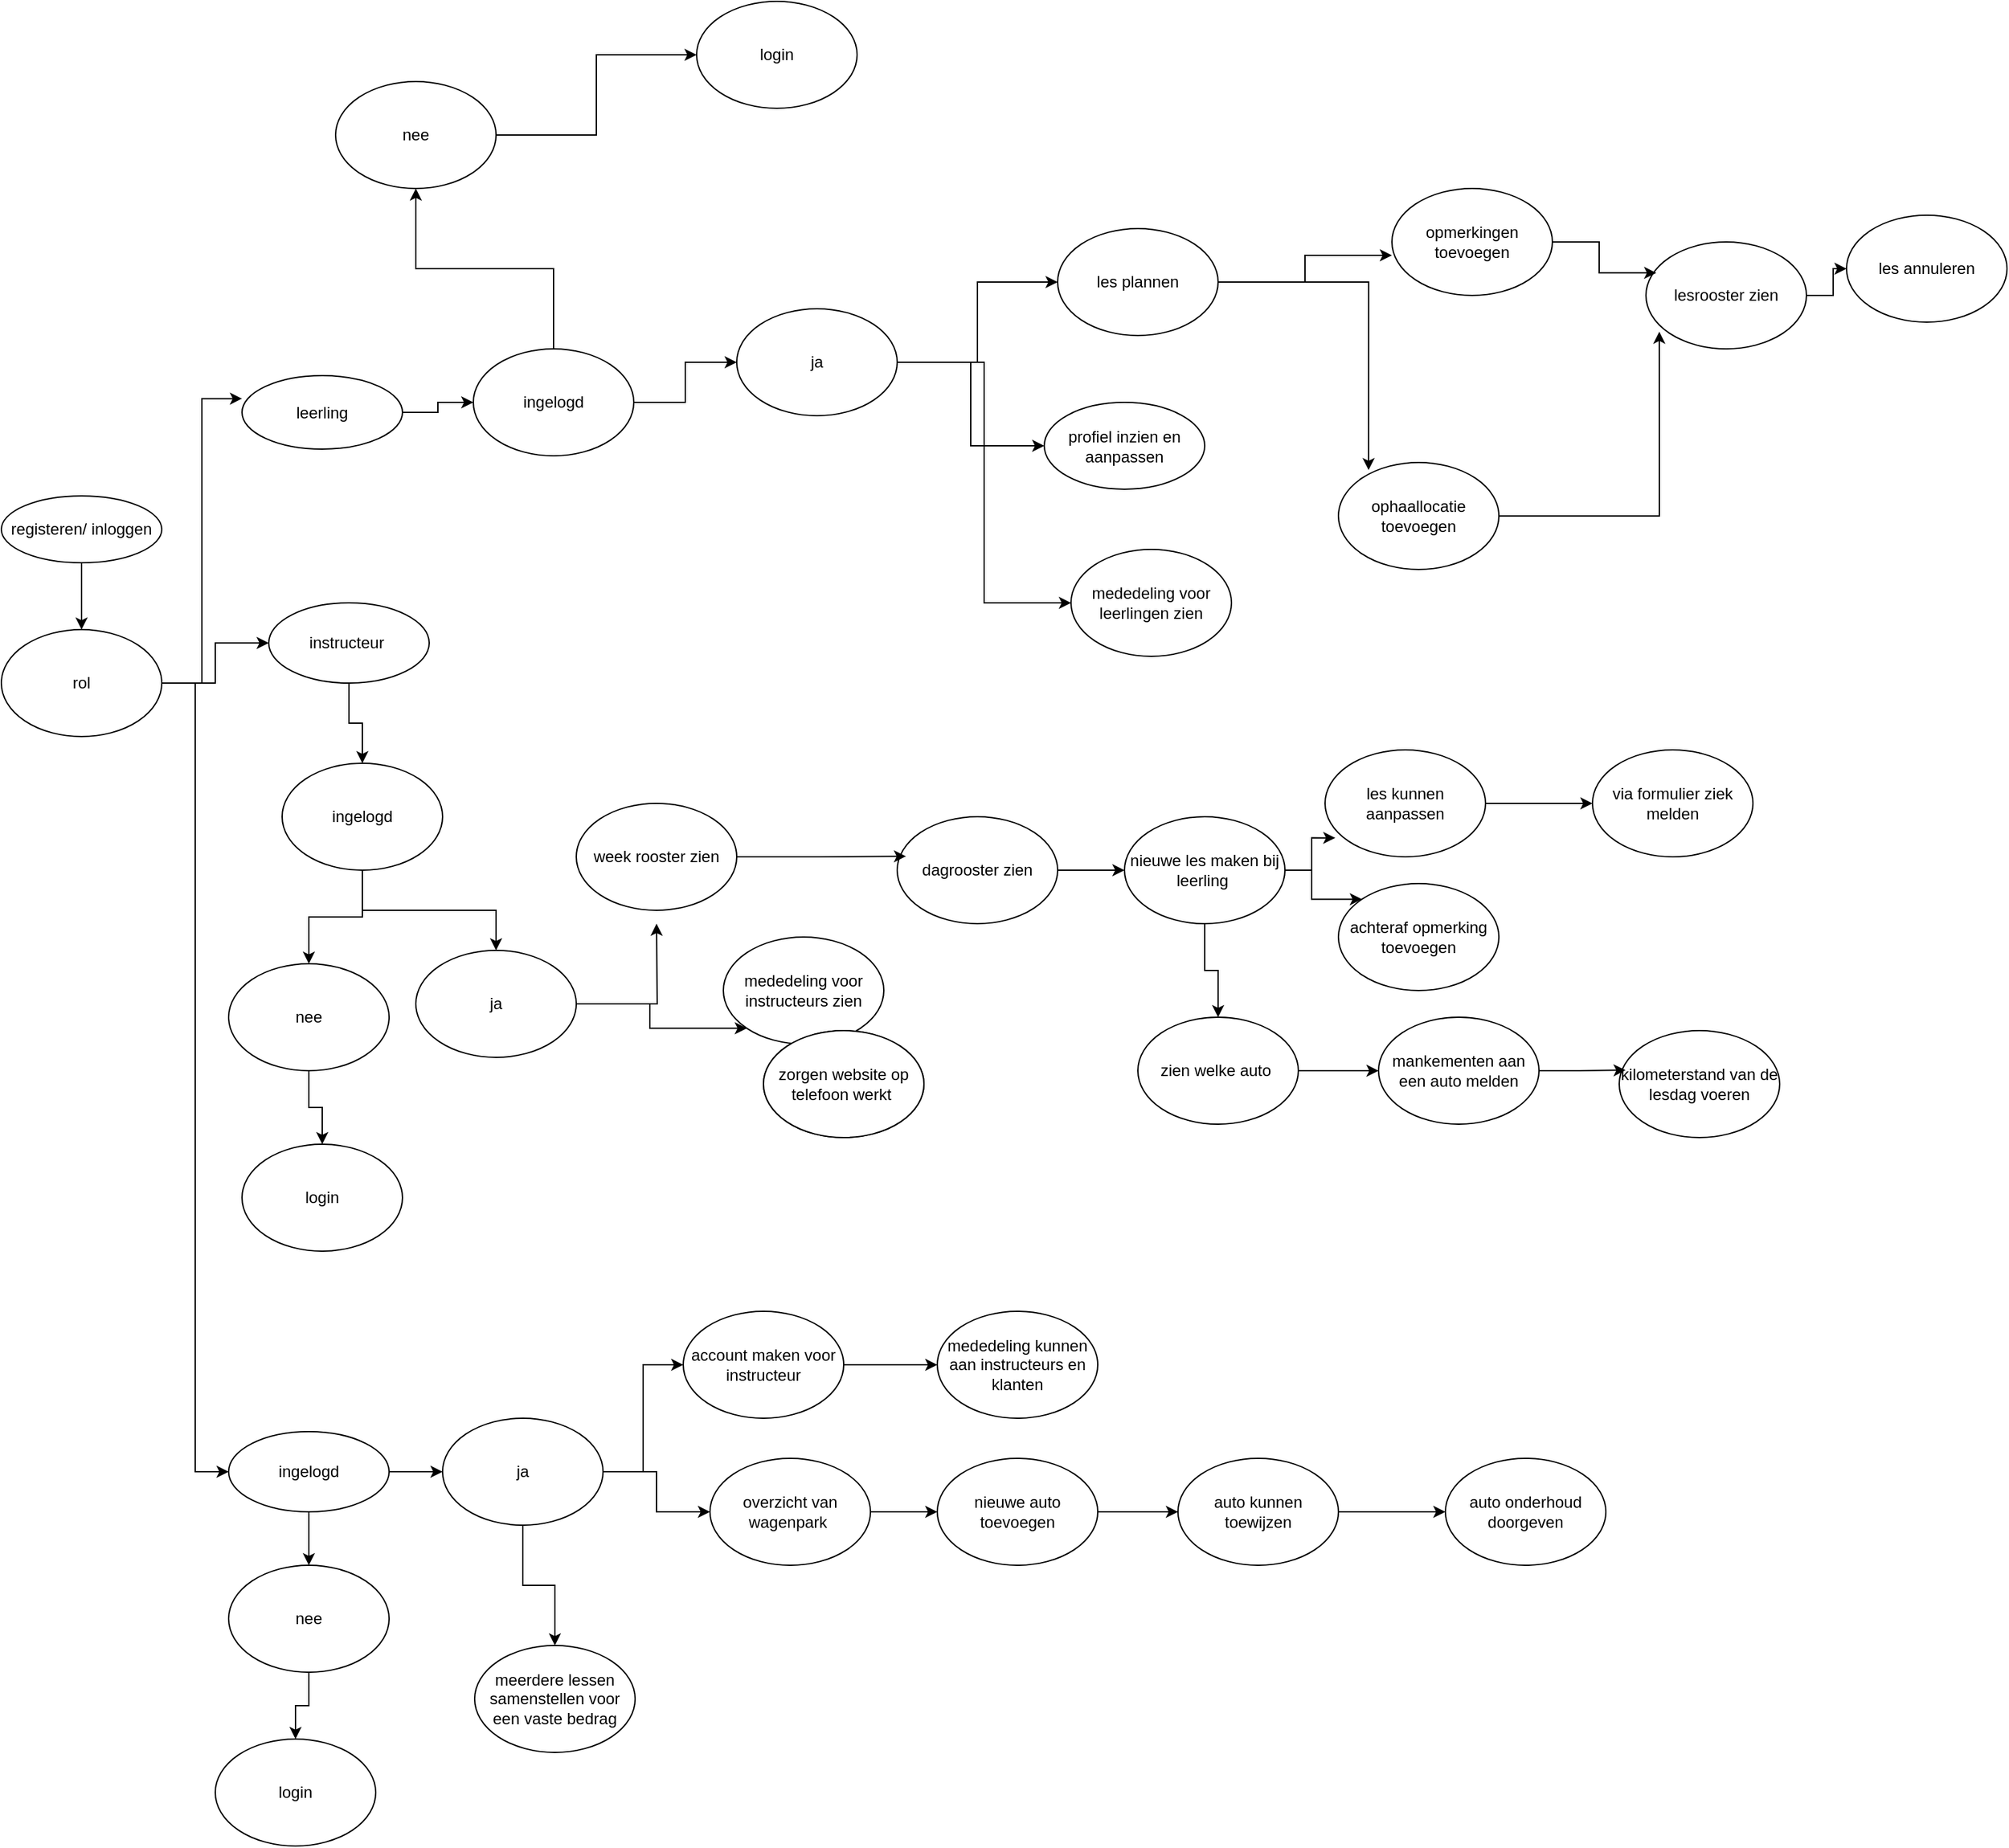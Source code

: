 <mxfile version="26.2.8">
  <diagram name="Pagina-1" id="nYjtSaMc8clSh9dWxDvK">
    <mxGraphModel dx="4144" dy="3481" grid="1" gridSize="10" guides="1" tooltips="1" connect="1" arrows="1" fold="1" page="1" pageScale="1" pageWidth="827" pageHeight="1169" math="0" shadow="0">
      <root>
        <mxCell id="0" />
        <mxCell id="1" parent="0" />
        <mxCell id="jSMgkDj7wUGv6F-tRbi1-3" value="" style="edgeStyle=orthogonalEdgeStyle;rounded=0;orthogonalLoop=1;jettySize=auto;html=1;" edge="1" parent="1" source="jSMgkDj7wUGv6F-tRbi1-1" target="jSMgkDj7wUGv6F-tRbi1-2">
          <mxGeometry relative="1" as="geometry" />
        </mxCell>
        <mxCell id="jSMgkDj7wUGv6F-tRbi1-1" value="registeren/ inloggen" style="ellipse;whiteSpace=wrap;html=1;" vertex="1" parent="1">
          <mxGeometry x="60" y="100" width="120" height="50" as="geometry" />
        </mxCell>
        <mxCell id="jSMgkDj7wUGv6F-tRbi1-7" value="" style="edgeStyle=orthogonalEdgeStyle;rounded=0;orthogonalLoop=1;jettySize=auto;html=1;" edge="1" parent="1" source="jSMgkDj7wUGv6F-tRbi1-2" target="jSMgkDj7wUGv6F-tRbi1-6">
          <mxGeometry relative="1" as="geometry" />
        </mxCell>
        <mxCell id="jSMgkDj7wUGv6F-tRbi1-8" style="edgeStyle=orthogonalEdgeStyle;rounded=0;orthogonalLoop=1;jettySize=auto;html=1;entryX=0;entryY=0.313;entryDx=0;entryDy=0;entryPerimeter=0;" edge="1" parent="1" source="jSMgkDj7wUGv6F-tRbi1-2" target="jSMgkDj7wUGv6F-tRbi1-4">
          <mxGeometry relative="1" as="geometry">
            <mxPoint x="190" y="70" as="targetPoint" />
          </mxGeometry>
        </mxCell>
        <mxCell id="jSMgkDj7wUGv6F-tRbi1-9" style="edgeStyle=orthogonalEdgeStyle;rounded=0;orthogonalLoop=1;jettySize=auto;html=1;entryX=0;entryY=0.5;entryDx=0;entryDy=0;" edge="1" parent="1" source="jSMgkDj7wUGv6F-tRbi1-2" target="jSMgkDj7wUGv6F-tRbi1-5">
          <mxGeometry relative="1" as="geometry" />
        </mxCell>
        <mxCell id="jSMgkDj7wUGv6F-tRbi1-2" value="rol" style="ellipse;whiteSpace=wrap;html=1;" vertex="1" parent="1">
          <mxGeometry x="60" y="200" width="120" height="80" as="geometry" />
        </mxCell>
        <mxCell id="jSMgkDj7wUGv6F-tRbi1-79" value="" style="edgeStyle=orthogonalEdgeStyle;rounded=0;orthogonalLoop=1;jettySize=auto;html=1;" edge="1" parent="1" source="jSMgkDj7wUGv6F-tRbi1-4" target="jSMgkDj7wUGv6F-tRbi1-74">
          <mxGeometry relative="1" as="geometry" />
        </mxCell>
        <mxCell id="jSMgkDj7wUGv6F-tRbi1-4" value="leerling" style="ellipse;whiteSpace=wrap;html=1;" vertex="1" parent="1">
          <mxGeometry x="240" y="10" width="120" height="55" as="geometry" />
        </mxCell>
        <mxCell id="jSMgkDj7wUGv6F-tRbi1-59" value="" style="edgeStyle=orthogonalEdgeStyle;rounded=0;orthogonalLoop=1;jettySize=auto;html=1;" edge="1" parent="1" source="jSMgkDj7wUGv6F-tRbi1-5" target="jSMgkDj7wUGv6F-tRbi1-51">
          <mxGeometry relative="1" as="geometry" />
        </mxCell>
        <mxCell id="jSMgkDj7wUGv6F-tRbi1-89" value="" style="edgeStyle=orthogonalEdgeStyle;rounded=0;orthogonalLoop=1;jettySize=auto;html=1;" edge="1" parent="1" source="jSMgkDj7wUGv6F-tRbi1-5" target="jSMgkDj7wUGv6F-tRbi1-87">
          <mxGeometry relative="1" as="geometry" />
        </mxCell>
        <mxCell id="jSMgkDj7wUGv6F-tRbi1-5" value="ingelogd" style="ellipse;whiteSpace=wrap;html=1;" vertex="1" parent="1">
          <mxGeometry x="230" y="800" width="120" height="60" as="geometry" />
        </mxCell>
        <mxCell id="jSMgkDj7wUGv6F-tRbi1-84" value="" style="edgeStyle=orthogonalEdgeStyle;rounded=0;orthogonalLoop=1;jettySize=auto;html=1;" edge="1" parent="1" source="jSMgkDj7wUGv6F-tRbi1-6" target="jSMgkDj7wUGv6F-tRbi1-80">
          <mxGeometry relative="1" as="geometry" />
        </mxCell>
        <mxCell id="jSMgkDj7wUGv6F-tRbi1-6" value="instructeur&amp;nbsp;" style="ellipse;whiteSpace=wrap;html=1;" vertex="1" parent="1">
          <mxGeometry x="260" y="180" width="120" height="60" as="geometry" />
        </mxCell>
        <mxCell id="jSMgkDj7wUGv6F-tRbi1-10" value="les plannen" style="ellipse;whiteSpace=wrap;html=1;" vertex="1" parent="1">
          <mxGeometry x="850" y="-100" width="120" height="80" as="geometry" />
        </mxCell>
        <mxCell id="jSMgkDj7wUGv6F-tRbi1-11" value="profiel inzien en aanpassen" style="ellipse;whiteSpace=wrap;html=1;" vertex="1" parent="1">
          <mxGeometry x="840" y="30" width="120" height="65" as="geometry" />
        </mxCell>
        <mxCell id="jSMgkDj7wUGv6F-tRbi1-12" value="ophaallocatie toevoegen" style="ellipse;whiteSpace=wrap;html=1;" vertex="1" parent="1">
          <mxGeometry x="1060" y="75" width="120" height="80" as="geometry" />
        </mxCell>
        <mxCell id="jSMgkDj7wUGv6F-tRbi1-13" value="opmerkingen toevoegen" style="ellipse;whiteSpace=wrap;html=1;" vertex="1" parent="1">
          <mxGeometry x="1100" y="-130" width="120" height="80" as="geometry" />
        </mxCell>
        <mxCell id="jSMgkDj7wUGv6F-tRbi1-24" style="edgeStyle=orthogonalEdgeStyle;rounded=0;orthogonalLoop=1;jettySize=auto;html=1;entryX=0;entryY=0.5;entryDx=0;entryDy=0;" edge="1" parent="1" source="jSMgkDj7wUGv6F-tRbi1-14" target="jSMgkDj7wUGv6F-tRbi1-16">
          <mxGeometry relative="1" as="geometry" />
        </mxCell>
        <mxCell id="jSMgkDj7wUGv6F-tRbi1-14" value="lesrooster zien" style="ellipse;whiteSpace=wrap;html=1;" vertex="1" parent="1">
          <mxGeometry x="1290" y="-90" width="120" height="80" as="geometry" />
        </mxCell>
        <mxCell id="jSMgkDj7wUGv6F-tRbi1-15" value="mededeling voor leerlingen zien" style="ellipse;whiteSpace=wrap;html=1;" vertex="1" parent="1">
          <mxGeometry x="860" y="140" width="120" height="80" as="geometry" />
        </mxCell>
        <mxCell id="jSMgkDj7wUGv6F-tRbi1-16" value="les annuleren" style="ellipse;whiteSpace=wrap;html=1;" vertex="1" parent="1">
          <mxGeometry x="1440" y="-110" width="120" height="80" as="geometry" />
        </mxCell>
        <mxCell id="jSMgkDj7wUGv6F-tRbi1-20" style="edgeStyle=orthogonalEdgeStyle;rounded=0;orthogonalLoop=1;jettySize=auto;html=1;entryX=0.188;entryY=0.071;entryDx=0;entryDy=0;entryPerimeter=0;" edge="1" parent="1" source="jSMgkDj7wUGv6F-tRbi1-10" target="jSMgkDj7wUGv6F-tRbi1-12">
          <mxGeometry relative="1" as="geometry" />
        </mxCell>
        <mxCell id="jSMgkDj7wUGv6F-tRbi1-21" style="edgeStyle=orthogonalEdgeStyle;rounded=0;orthogonalLoop=1;jettySize=auto;html=1;entryX=0;entryY=0.625;entryDx=0;entryDy=0;entryPerimeter=0;" edge="1" parent="1" source="jSMgkDj7wUGv6F-tRbi1-10" target="jSMgkDj7wUGv6F-tRbi1-13">
          <mxGeometry relative="1" as="geometry" />
        </mxCell>
        <mxCell id="jSMgkDj7wUGv6F-tRbi1-22" style="edgeStyle=orthogonalEdgeStyle;rounded=0;orthogonalLoop=1;jettySize=auto;html=1;entryX=0.083;entryY=0.839;entryDx=0;entryDy=0;entryPerimeter=0;" edge="1" parent="1" source="jSMgkDj7wUGv6F-tRbi1-12" target="jSMgkDj7wUGv6F-tRbi1-14">
          <mxGeometry relative="1" as="geometry" />
        </mxCell>
        <mxCell id="jSMgkDj7wUGv6F-tRbi1-23" style="edgeStyle=orthogonalEdgeStyle;rounded=0;orthogonalLoop=1;jettySize=auto;html=1;entryX=0.064;entryY=0.289;entryDx=0;entryDy=0;entryPerimeter=0;" edge="1" parent="1" source="jSMgkDj7wUGv6F-tRbi1-13" target="jSMgkDj7wUGv6F-tRbi1-14">
          <mxGeometry relative="1" as="geometry" />
        </mxCell>
        <mxCell id="jSMgkDj7wUGv6F-tRbi1-25" value="achteraf opmerking toevoegen" style="ellipse;whiteSpace=wrap;html=1;" vertex="1" parent="1">
          <mxGeometry x="1060" y="390" width="120" height="80" as="geometry" />
        </mxCell>
        <mxCell id="jSMgkDj7wUGv6F-tRbi1-42" style="edgeStyle=orthogonalEdgeStyle;rounded=0;orthogonalLoop=1;jettySize=auto;html=1;entryX=0.5;entryY=0;entryDx=0;entryDy=0;" edge="1" parent="1" source="jSMgkDj7wUGv6F-tRbi1-26" target="jSMgkDj7wUGv6F-tRbi1-32">
          <mxGeometry relative="1" as="geometry" />
        </mxCell>
        <mxCell id="jSMgkDj7wUGv6F-tRbi1-44" style="edgeStyle=orthogonalEdgeStyle;rounded=0;orthogonalLoop=1;jettySize=auto;html=1;entryX=0;entryY=0;entryDx=0;entryDy=0;" edge="1" parent="1" source="jSMgkDj7wUGv6F-tRbi1-26" target="jSMgkDj7wUGv6F-tRbi1-25">
          <mxGeometry relative="1" as="geometry" />
        </mxCell>
        <mxCell id="jSMgkDj7wUGv6F-tRbi1-26" value="nieuwe les maken bij leerling&amp;nbsp;" style="ellipse;whiteSpace=wrap;html=1;" vertex="1" parent="1">
          <mxGeometry x="900" y="340" width="120" height="80" as="geometry" />
        </mxCell>
        <mxCell id="jSMgkDj7wUGv6F-tRbi1-41" style="edgeStyle=orthogonalEdgeStyle;rounded=0;orthogonalLoop=1;jettySize=auto;html=1;entryX=0;entryY=0.5;entryDx=0;entryDy=0;" edge="1" parent="1" source="jSMgkDj7wUGv6F-tRbi1-27" target="jSMgkDj7wUGv6F-tRbi1-26">
          <mxGeometry relative="1" as="geometry" />
        </mxCell>
        <mxCell id="jSMgkDj7wUGv6F-tRbi1-27" value="dagrooster zien" style="ellipse;whiteSpace=wrap;html=1;" vertex="1" parent="1">
          <mxGeometry x="730" y="340" width="120" height="80" as="geometry" />
        </mxCell>
        <mxCell id="jSMgkDj7wUGv6F-tRbi1-28" value="mededeling voor instructeurs zien" style="ellipse;whiteSpace=wrap;html=1;" vertex="1" parent="1">
          <mxGeometry x="600" y="430" width="120" height="80" as="geometry" />
        </mxCell>
        <mxCell id="jSMgkDj7wUGv6F-tRbi1-47" style="edgeStyle=orthogonalEdgeStyle;rounded=0;orthogonalLoop=1;jettySize=auto;html=1;exitX=1;exitY=0.5;exitDx=0;exitDy=0;" edge="1" parent="1" source="jSMgkDj7wUGv6F-tRbi1-29" target="jSMgkDj7wUGv6F-tRbi1-31">
          <mxGeometry relative="1" as="geometry" />
        </mxCell>
        <mxCell id="jSMgkDj7wUGv6F-tRbi1-29" value="les kunnen aanpassen" style="ellipse;whiteSpace=wrap;html=1;" vertex="1" parent="1">
          <mxGeometry x="1050" y="290" width="120" height="80" as="geometry" />
        </mxCell>
        <mxCell id="jSMgkDj7wUGv6F-tRbi1-30" value="week rooster zien" style="ellipse;whiteSpace=wrap;html=1;" vertex="1" parent="1">
          <mxGeometry x="490" y="330" width="120" height="80" as="geometry" />
        </mxCell>
        <mxCell id="jSMgkDj7wUGv6F-tRbi1-31" value="via formulier ziek melden" style="ellipse;whiteSpace=wrap;html=1;" vertex="1" parent="1">
          <mxGeometry x="1250" y="290" width="120" height="80" as="geometry" />
        </mxCell>
        <mxCell id="jSMgkDj7wUGv6F-tRbi1-46" style="edgeStyle=orthogonalEdgeStyle;rounded=0;orthogonalLoop=1;jettySize=auto;html=1;entryX=0;entryY=0.5;entryDx=0;entryDy=0;" edge="1" parent="1" source="jSMgkDj7wUGv6F-tRbi1-32" target="jSMgkDj7wUGv6F-tRbi1-33">
          <mxGeometry relative="1" as="geometry" />
        </mxCell>
        <mxCell id="jSMgkDj7wUGv6F-tRbi1-32" value="zien welke auto&amp;nbsp;" style="ellipse;whiteSpace=wrap;html=1;" vertex="1" parent="1">
          <mxGeometry x="910" y="490" width="120" height="80" as="geometry" />
        </mxCell>
        <mxCell id="jSMgkDj7wUGv6F-tRbi1-33" value="mankementen aan een auto melden" style="ellipse;whiteSpace=wrap;html=1;" vertex="1" parent="1">
          <mxGeometry x="1090" y="490" width="120" height="80" as="geometry" />
        </mxCell>
        <mxCell id="jSMgkDj7wUGv6F-tRbi1-34" value="kilometerstand van de lesdag voeren" style="ellipse;whiteSpace=wrap;html=1;" vertex="1" parent="1">
          <mxGeometry x="1270" y="500" width="120" height="80" as="geometry" />
        </mxCell>
        <mxCell id="jSMgkDj7wUGv6F-tRbi1-38" style="edgeStyle=orthogonalEdgeStyle;rounded=0;orthogonalLoop=1;jettySize=auto;html=1;" edge="1" parent="1" source="jSMgkDj7wUGv6F-tRbi1-35">
          <mxGeometry relative="1" as="geometry">
            <mxPoint x="550.0" y="420" as="targetPoint" />
          </mxGeometry>
        </mxCell>
        <mxCell id="jSMgkDj7wUGv6F-tRbi1-39" style="edgeStyle=orthogonalEdgeStyle;rounded=0;orthogonalLoop=1;jettySize=auto;html=1;entryX=0;entryY=1;entryDx=0;entryDy=0;" edge="1" parent="1" source="jSMgkDj7wUGv6F-tRbi1-35" target="jSMgkDj7wUGv6F-tRbi1-28">
          <mxGeometry relative="1" as="geometry" />
        </mxCell>
        <mxCell id="jSMgkDj7wUGv6F-tRbi1-35" value="ja" style="ellipse;whiteSpace=wrap;html=1;" vertex="1" parent="1">
          <mxGeometry x="370" y="440" width="120" height="80" as="geometry" />
        </mxCell>
        <mxCell id="jSMgkDj7wUGv6F-tRbi1-40" style="edgeStyle=orthogonalEdgeStyle;rounded=0;orthogonalLoop=1;jettySize=auto;html=1;entryX=0.055;entryY=0.37;entryDx=0;entryDy=0;entryPerimeter=0;" edge="1" parent="1" source="jSMgkDj7wUGv6F-tRbi1-30" target="jSMgkDj7wUGv6F-tRbi1-27">
          <mxGeometry relative="1" as="geometry" />
        </mxCell>
        <mxCell id="jSMgkDj7wUGv6F-tRbi1-43" style="edgeStyle=orthogonalEdgeStyle;rounded=0;orthogonalLoop=1;jettySize=auto;html=1;exitX=1;exitY=0.5;exitDx=0;exitDy=0;entryX=0.064;entryY=0.823;entryDx=0;entryDy=0;entryPerimeter=0;" edge="1" parent="1" source="jSMgkDj7wUGv6F-tRbi1-26" target="jSMgkDj7wUGv6F-tRbi1-29">
          <mxGeometry relative="1" as="geometry" />
        </mxCell>
        <mxCell id="jSMgkDj7wUGv6F-tRbi1-48" style="edgeStyle=orthogonalEdgeStyle;rounded=0;orthogonalLoop=1;jettySize=auto;html=1;entryX=0.04;entryY=0.37;entryDx=0;entryDy=0;entryPerimeter=0;" edge="1" parent="1" source="jSMgkDj7wUGv6F-tRbi1-33" target="jSMgkDj7wUGv6F-tRbi1-34">
          <mxGeometry relative="1" as="geometry" />
        </mxCell>
        <mxCell id="jSMgkDj7wUGv6F-tRbi1-62" value="" style="edgeStyle=orthogonalEdgeStyle;rounded=0;orthogonalLoop=1;jettySize=auto;html=1;" edge="1" parent="1" source="jSMgkDj7wUGv6F-tRbi1-49" target="jSMgkDj7wUGv6F-tRbi1-53">
          <mxGeometry relative="1" as="geometry" />
        </mxCell>
        <mxCell id="jSMgkDj7wUGv6F-tRbi1-49" value="account maken voor instructeur" style="ellipse;whiteSpace=wrap;html=1;" vertex="1" parent="1">
          <mxGeometry x="570" y="710" width="120" height="80" as="geometry" />
        </mxCell>
        <mxCell id="jSMgkDj7wUGv6F-tRbi1-50" value="algemene voorwaarden publiceren" style="ellipse;whiteSpace=wrap;html=1;" vertex="1" parent="1">
          <mxGeometry x="630" y="500" width="120" height="80" as="geometry" />
        </mxCell>
        <mxCell id="jSMgkDj7wUGv6F-tRbi1-60" value="" style="edgeStyle=orthogonalEdgeStyle;rounded=0;orthogonalLoop=1;jettySize=auto;html=1;" edge="1" parent="1" source="jSMgkDj7wUGv6F-tRbi1-51" target="jSMgkDj7wUGv6F-tRbi1-54">
          <mxGeometry relative="1" as="geometry" />
        </mxCell>
        <mxCell id="jSMgkDj7wUGv6F-tRbi1-61" style="edgeStyle=orthogonalEdgeStyle;rounded=0;orthogonalLoop=1;jettySize=auto;html=1;" edge="1" parent="1" source="jSMgkDj7wUGv6F-tRbi1-51" target="jSMgkDj7wUGv6F-tRbi1-49">
          <mxGeometry relative="1" as="geometry" />
        </mxCell>
        <mxCell id="jSMgkDj7wUGv6F-tRbi1-66" value="" style="edgeStyle=orthogonalEdgeStyle;rounded=0;orthogonalLoop=1;jettySize=auto;html=1;" edge="1" parent="1" source="jSMgkDj7wUGv6F-tRbi1-51" target="jSMgkDj7wUGv6F-tRbi1-58">
          <mxGeometry relative="1" as="geometry" />
        </mxCell>
        <mxCell id="jSMgkDj7wUGv6F-tRbi1-51" value="ja" style="ellipse;whiteSpace=wrap;html=1;" vertex="1" parent="1">
          <mxGeometry x="390" y="790" width="120" height="80" as="geometry" />
        </mxCell>
        <mxCell id="jSMgkDj7wUGv6F-tRbi1-52" value="zorgen website op telefoon werkt&amp;nbsp;" style="ellipse;whiteSpace=wrap;html=1;" vertex="1" parent="1">
          <mxGeometry x="630" y="500" width="120" height="80" as="geometry" />
        </mxCell>
        <mxCell id="jSMgkDj7wUGv6F-tRbi1-53" value="mededeling kunnen aan instructeurs en klanten" style="ellipse;whiteSpace=wrap;html=1;" vertex="1" parent="1">
          <mxGeometry x="760" y="710" width="120" height="80" as="geometry" />
        </mxCell>
        <mxCell id="jSMgkDj7wUGv6F-tRbi1-63" value="" style="edgeStyle=orthogonalEdgeStyle;rounded=0;orthogonalLoop=1;jettySize=auto;html=1;" edge="1" parent="1" source="jSMgkDj7wUGv6F-tRbi1-54" target="jSMgkDj7wUGv6F-tRbi1-56">
          <mxGeometry relative="1" as="geometry" />
        </mxCell>
        <mxCell id="jSMgkDj7wUGv6F-tRbi1-54" value="overzicht van wagenpark&amp;nbsp;" style="ellipse;whiteSpace=wrap;html=1;" vertex="1" parent="1">
          <mxGeometry x="590" y="820" width="120" height="80" as="geometry" />
        </mxCell>
        <mxCell id="jSMgkDj7wUGv6F-tRbi1-65" value="" style="edgeStyle=orthogonalEdgeStyle;rounded=0;orthogonalLoop=1;jettySize=auto;html=1;" edge="1" parent="1" source="jSMgkDj7wUGv6F-tRbi1-55" target="jSMgkDj7wUGv6F-tRbi1-57">
          <mxGeometry relative="1" as="geometry" />
        </mxCell>
        <mxCell id="jSMgkDj7wUGv6F-tRbi1-55" value="auto kunnen toewijzen" style="ellipse;whiteSpace=wrap;html=1;" vertex="1" parent="1">
          <mxGeometry x="940" y="820" width="120" height="80" as="geometry" />
        </mxCell>
        <mxCell id="jSMgkDj7wUGv6F-tRbi1-64" value="" style="edgeStyle=orthogonalEdgeStyle;rounded=0;orthogonalLoop=1;jettySize=auto;html=1;" edge="1" parent="1" source="jSMgkDj7wUGv6F-tRbi1-56" target="jSMgkDj7wUGv6F-tRbi1-55">
          <mxGeometry relative="1" as="geometry" />
        </mxCell>
        <mxCell id="jSMgkDj7wUGv6F-tRbi1-56" value="nieuwe auto toevoegen" style="ellipse;whiteSpace=wrap;html=1;" vertex="1" parent="1">
          <mxGeometry x="760" y="820" width="120" height="80" as="geometry" />
        </mxCell>
        <mxCell id="jSMgkDj7wUGv6F-tRbi1-57" value="auto onderhoud doorgeven" style="ellipse;whiteSpace=wrap;html=1;" vertex="1" parent="1">
          <mxGeometry x="1140" y="820" width="120" height="80" as="geometry" />
        </mxCell>
        <mxCell id="jSMgkDj7wUGv6F-tRbi1-58" value="meerdere lessen samenstellen voor een vaste bedrag" style="ellipse;whiteSpace=wrap;html=1;" vertex="1" parent="1">
          <mxGeometry x="414" y="960" width="120" height="80" as="geometry" />
        </mxCell>
        <mxCell id="jSMgkDj7wUGv6F-tRbi1-69" value="" style="edgeStyle=orthogonalEdgeStyle;rounded=0;orthogonalLoop=1;jettySize=auto;html=1;" edge="1" parent="1" source="jSMgkDj7wUGv6F-tRbi1-67" target="jSMgkDj7wUGv6F-tRbi1-11">
          <mxGeometry relative="1" as="geometry" />
        </mxCell>
        <mxCell id="jSMgkDj7wUGv6F-tRbi1-71" style="edgeStyle=orthogonalEdgeStyle;rounded=0;orthogonalLoop=1;jettySize=auto;html=1;entryX=0;entryY=0.5;entryDx=0;entryDy=0;" edge="1" parent="1" source="jSMgkDj7wUGv6F-tRbi1-67" target="jSMgkDj7wUGv6F-tRbi1-10">
          <mxGeometry relative="1" as="geometry" />
        </mxCell>
        <mxCell id="jSMgkDj7wUGv6F-tRbi1-72" style="edgeStyle=orthogonalEdgeStyle;rounded=0;orthogonalLoop=1;jettySize=auto;html=1;entryX=0;entryY=0.5;entryDx=0;entryDy=0;" edge="1" parent="1" source="jSMgkDj7wUGv6F-tRbi1-67" target="jSMgkDj7wUGv6F-tRbi1-15">
          <mxGeometry relative="1" as="geometry" />
        </mxCell>
        <mxCell id="jSMgkDj7wUGv6F-tRbi1-67" value="ja" style="ellipse;whiteSpace=wrap;html=1;" vertex="1" parent="1">
          <mxGeometry x="610" y="-40" width="120" height="80" as="geometry" />
        </mxCell>
        <mxCell id="jSMgkDj7wUGv6F-tRbi1-78" value="" style="edgeStyle=orthogonalEdgeStyle;rounded=0;orthogonalLoop=1;jettySize=auto;html=1;" edge="1" parent="1" source="jSMgkDj7wUGv6F-tRbi1-73" target="jSMgkDj7wUGv6F-tRbi1-77">
          <mxGeometry relative="1" as="geometry" />
        </mxCell>
        <mxCell id="jSMgkDj7wUGv6F-tRbi1-73" value="nee" style="ellipse;whiteSpace=wrap;html=1;" vertex="1" parent="1">
          <mxGeometry x="310" y="-210" width="120" height="80" as="geometry" />
        </mxCell>
        <mxCell id="jSMgkDj7wUGv6F-tRbi1-75" value="" style="edgeStyle=orthogonalEdgeStyle;rounded=0;orthogonalLoop=1;jettySize=auto;html=1;" edge="1" parent="1" source="jSMgkDj7wUGv6F-tRbi1-74" target="jSMgkDj7wUGv6F-tRbi1-67">
          <mxGeometry relative="1" as="geometry" />
        </mxCell>
        <mxCell id="jSMgkDj7wUGv6F-tRbi1-76" value="" style="edgeStyle=orthogonalEdgeStyle;rounded=0;orthogonalLoop=1;jettySize=auto;html=1;" edge="1" parent="1" source="jSMgkDj7wUGv6F-tRbi1-74" target="jSMgkDj7wUGv6F-tRbi1-73">
          <mxGeometry relative="1" as="geometry" />
        </mxCell>
        <mxCell id="jSMgkDj7wUGv6F-tRbi1-74" value="ingelogd" style="ellipse;whiteSpace=wrap;html=1;" vertex="1" parent="1">
          <mxGeometry x="413" y="-10" width="120" height="80" as="geometry" />
        </mxCell>
        <mxCell id="jSMgkDj7wUGv6F-tRbi1-77" value="login" style="ellipse;whiteSpace=wrap;html=1;" vertex="1" parent="1">
          <mxGeometry x="580" y="-270" width="120" height="80" as="geometry" />
        </mxCell>
        <mxCell id="jSMgkDj7wUGv6F-tRbi1-82" value="" style="edgeStyle=orthogonalEdgeStyle;rounded=0;orthogonalLoop=1;jettySize=auto;html=1;" edge="1" parent="1" source="jSMgkDj7wUGv6F-tRbi1-80" target="jSMgkDj7wUGv6F-tRbi1-81">
          <mxGeometry relative="1" as="geometry" />
        </mxCell>
        <mxCell id="jSMgkDj7wUGv6F-tRbi1-83" style="edgeStyle=orthogonalEdgeStyle;rounded=0;orthogonalLoop=1;jettySize=auto;html=1;" edge="1" parent="1" source="jSMgkDj7wUGv6F-tRbi1-80" target="jSMgkDj7wUGv6F-tRbi1-35">
          <mxGeometry relative="1" as="geometry" />
        </mxCell>
        <mxCell id="jSMgkDj7wUGv6F-tRbi1-80" value="ingelogd" style="ellipse;whiteSpace=wrap;html=1;" vertex="1" parent="1">
          <mxGeometry x="270" y="300" width="120" height="80" as="geometry" />
        </mxCell>
        <mxCell id="jSMgkDj7wUGv6F-tRbi1-86" value="" style="edgeStyle=orthogonalEdgeStyle;rounded=0;orthogonalLoop=1;jettySize=auto;html=1;" edge="1" parent="1" source="jSMgkDj7wUGv6F-tRbi1-81" target="jSMgkDj7wUGv6F-tRbi1-85">
          <mxGeometry relative="1" as="geometry" />
        </mxCell>
        <mxCell id="jSMgkDj7wUGv6F-tRbi1-81" value="nee" style="ellipse;whiteSpace=wrap;html=1;" vertex="1" parent="1">
          <mxGeometry x="230" y="450" width="120" height="80" as="geometry" />
        </mxCell>
        <mxCell id="jSMgkDj7wUGv6F-tRbi1-85" value="login" style="ellipse;whiteSpace=wrap;html=1;" vertex="1" parent="1">
          <mxGeometry x="240" y="585" width="120" height="80" as="geometry" />
        </mxCell>
        <mxCell id="jSMgkDj7wUGv6F-tRbi1-90" value="" style="edgeStyle=orthogonalEdgeStyle;rounded=0;orthogonalLoop=1;jettySize=auto;html=1;" edge="1" parent="1" source="jSMgkDj7wUGv6F-tRbi1-87" target="jSMgkDj7wUGv6F-tRbi1-88">
          <mxGeometry relative="1" as="geometry" />
        </mxCell>
        <mxCell id="jSMgkDj7wUGv6F-tRbi1-87" value="nee" style="ellipse;whiteSpace=wrap;html=1;" vertex="1" parent="1">
          <mxGeometry x="230" y="900" width="120" height="80" as="geometry" />
        </mxCell>
        <mxCell id="jSMgkDj7wUGv6F-tRbi1-88" value="login" style="ellipse;whiteSpace=wrap;html=1;" vertex="1" parent="1">
          <mxGeometry x="220" y="1030" width="120" height="80" as="geometry" />
        </mxCell>
      </root>
    </mxGraphModel>
  </diagram>
</mxfile>
